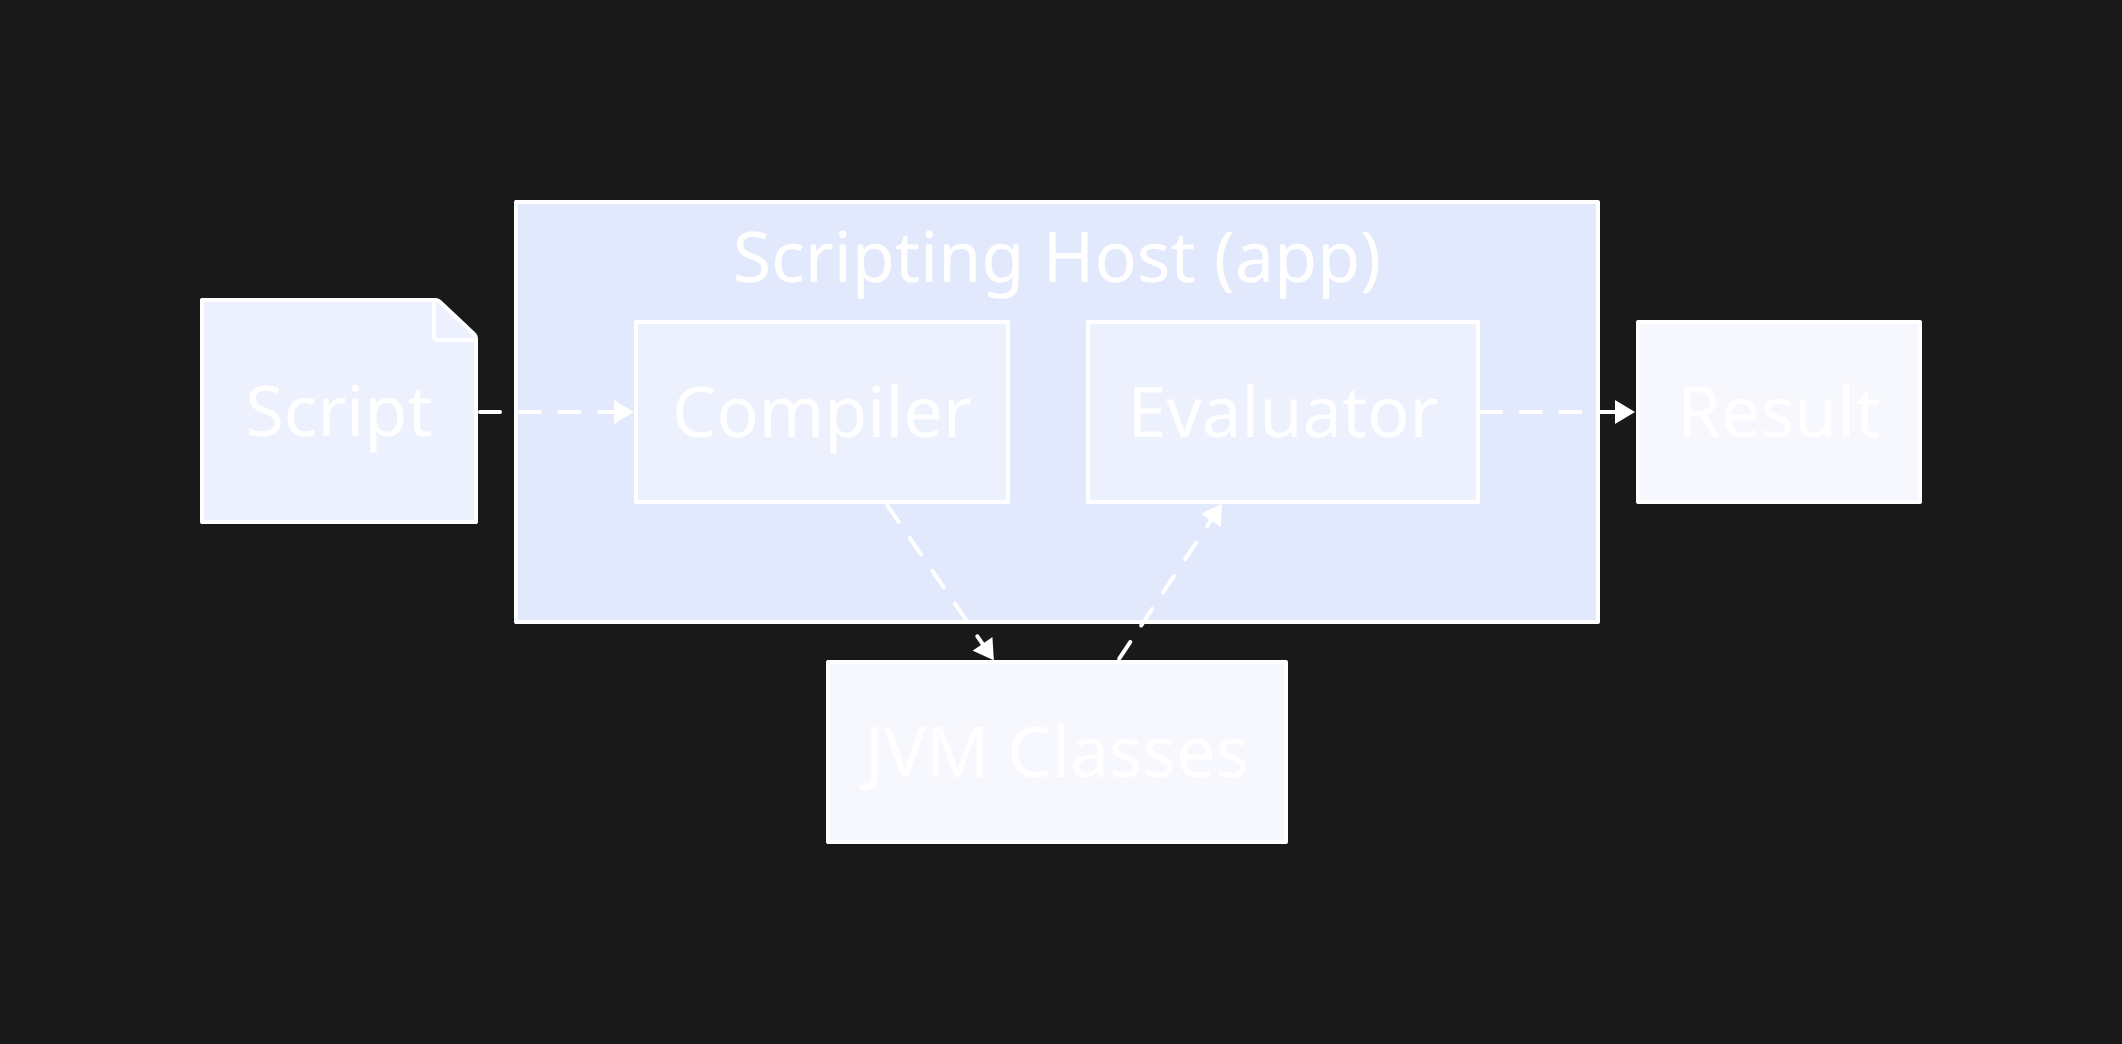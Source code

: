 direction: right
vars: {
  d2-config: {
    theme-id: 200
    layout-engine: elk
    theme-overrides: {
      N1: "#ffffff"
      N7: "#191919"
      B1: "#ffffff"
    }
  }
}

**.style.font-size: 35

bytecode: JVM Classes {
  near: bottom-center
}

host: Scripting Host (app) {
  grid-columns: 2
  compiler: Compiler
  evaluator: Evaluator
}

script: Script {
  near: center-left
  shape: page
}

script -> host.compiler: {
  style.animated: true
}
host.compiler -> bytecode: {
  style.animated: true
}
bytecode -> host.evaluator: {
  style.animated: true
}

output: Result {
  near: center-right
#   grid-columns: 1
#   stdout
#   "Runtime Objects"
}
host.evaluator -> output: {
  style.animated: true
}

# scriptDef: Script Definition {
#   near: top-center
#   compilation: Compilation configuration
#   host: Host configuration
#   evaluation: Evaluation configuration
# }
#
# host.compiler <- scriptDef.compilation
# host.evaluator <- scriptDef.evaluation
# host <- scriptDef.host
